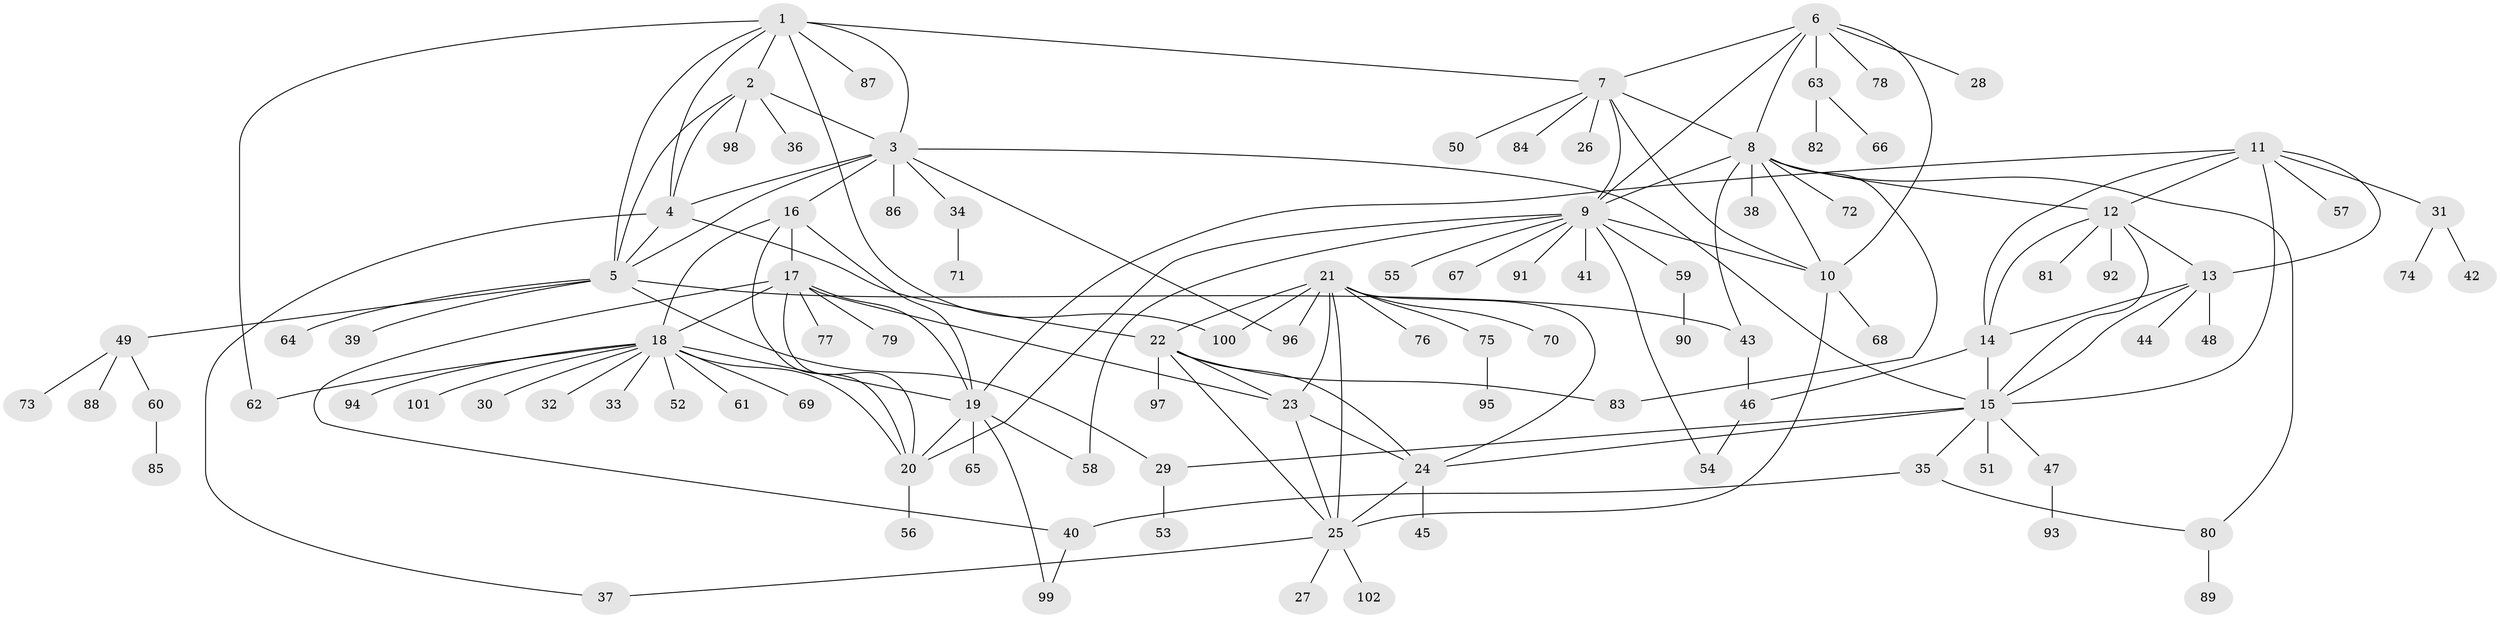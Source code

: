 // Generated by graph-tools (version 1.1) at 2025/11/02/27/25 16:11:35]
// undirected, 102 vertices, 150 edges
graph export_dot {
graph [start="1"]
  node [color=gray90,style=filled];
  1;
  2;
  3;
  4;
  5;
  6;
  7;
  8;
  9;
  10;
  11;
  12;
  13;
  14;
  15;
  16;
  17;
  18;
  19;
  20;
  21;
  22;
  23;
  24;
  25;
  26;
  27;
  28;
  29;
  30;
  31;
  32;
  33;
  34;
  35;
  36;
  37;
  38;
  39;
  40;
  41;
  42;
  43;
  44;
  45;
  46;
  47;
  48;
  49;
  50;
  51;
  52;
  53;
  54;
  55;
  56;
  57;
  58;
  59;
  60;
  61;
  62;
  63;
  64;
  65;
  66;
  67;
  68;
  69;
  70;
  71;
  72;
  73;
  74;
  75;
  76;
  77;
  78;
  79;
  80;
  81;
  82;
  83;
  84;
  85;
  86;
  87;
  88;
  89;
  90;
  91;
  92;
  93;
  94;
  95;
  96;
  97;
  98;
  99;
  100;
  101;
  102;
  1 -- 2;
  1 -- 3;
  1 -- 4;
  1 -- 5;
  1 -- 7;
  1 -- 62;
  1 -- 87;
  1 -- 100;
  2 -- 3;
  2 -- 4;
  2 -- 5;
  2 -- 36;
  2 -- 98;
  3 -- 4;
  3 -- 5;
  3 -- 15;
  3 -- 16;
  3 -- 34;
  3 -- 86;
  3 -- 96;
  4 -- 5;
  4 -- 22;
  4 -- 37;
  5 -- 29;
  5 -- 39;
  5 -- 43;
  5 -- 49;
  5 -- 64;
  6 -- 7;
  6 -- 8;
  6 -- 9;
  6 -- 10;
  6 -- 28;
  6 -- 63;
  6 -- 78;
  7 -- 8;
  7 -- 9;
  7 -- 10;
  7 -- 26;
  7 -- 50;
  7 -- 84;
  8 -- 9;
  8 -- 10;
  8 -- 12;
  8 -- 38;
  8 -- 43;
  8 -- 72;
  8 -- 80;
  8 -- 83;
  9 -- 10;
  9 -- 20;
  9 -- 41;
  9 -- 54;
  9 -- 55;
  9 -- 58;
  9 -- 59;
  9 -- 67;
  9 -- 91;
  10 -- 25;
  10 -- 68;
  11 -- 12;
  11 -- 13;
  11 -- 14;
  11 -- 15;
  11 -- 19;
  11 -- 31;
  11 -- 57;
  12 -- 13;
  12 -- 14;
  12 -- 15;
  12 -- 81;
  12 -- 92;
  13 -- 14;
  13 -- 15;
  13 -- 44;
  13 -- 48;
  14 -- 15;
  14 -- 46;
  15 -- 24;
  15 -- 29;
  15 -- 35;
  15 -- 47;
  15 -- 51;
  16 -- 17;
  16 -- 18;
  16 -- 19;
  16 -- 20;
  17 -- 18;
  17 -- 19;
  17 -- 20;
  17 -- 23;
  17 -- 40;
  17 -- 77;
  17 -- 79;
  18 -- 19;
  18 -- 20;
  18 -- 30;
  18 -- 32;
  18 -- 33;
  18 -- 52;
  18 -- 61;
  18 -- 62;
  18 -- 69;
  18 -- 94;
  18 -- 101;
  19 -- 20;
  19 -- 58;
  19 -- 65;
  19 -- 99;
  20 -- 56;
  21 -- 22;
  21 -- 23;
  21 -- 24;
  21 -- 25;
  21 -- 70;
  21 -- 75;
  21 -- 76;
  21 -- 96;
  21 -- 100;
  22 -- 23;
  22 -- 24;
  22 -- 25;
  22 -- 83;
  22 -- 97;
  23 -- 24;
  23 -- 25;
  24 -- 25;
  24 -- 45;
  25 -- 27;
  25 -- 37;
  25 -- 102;
  29 -- 53;
  31 -- 42;
  31 -- 74;
  34 -- 71;
  35 -- 40;
  35 -- 80;
  40 -- 99;
  43 -- 46;
  46 -- 54;
  47 -- 93;
  49 -- 60;
  49 -- 73;
  49 -- 88;
  59 -- 90;
  60 -- 85;
  63 -- 66;
  63 -- 82;
  75 -- 95;
  80 -- 89;
}
